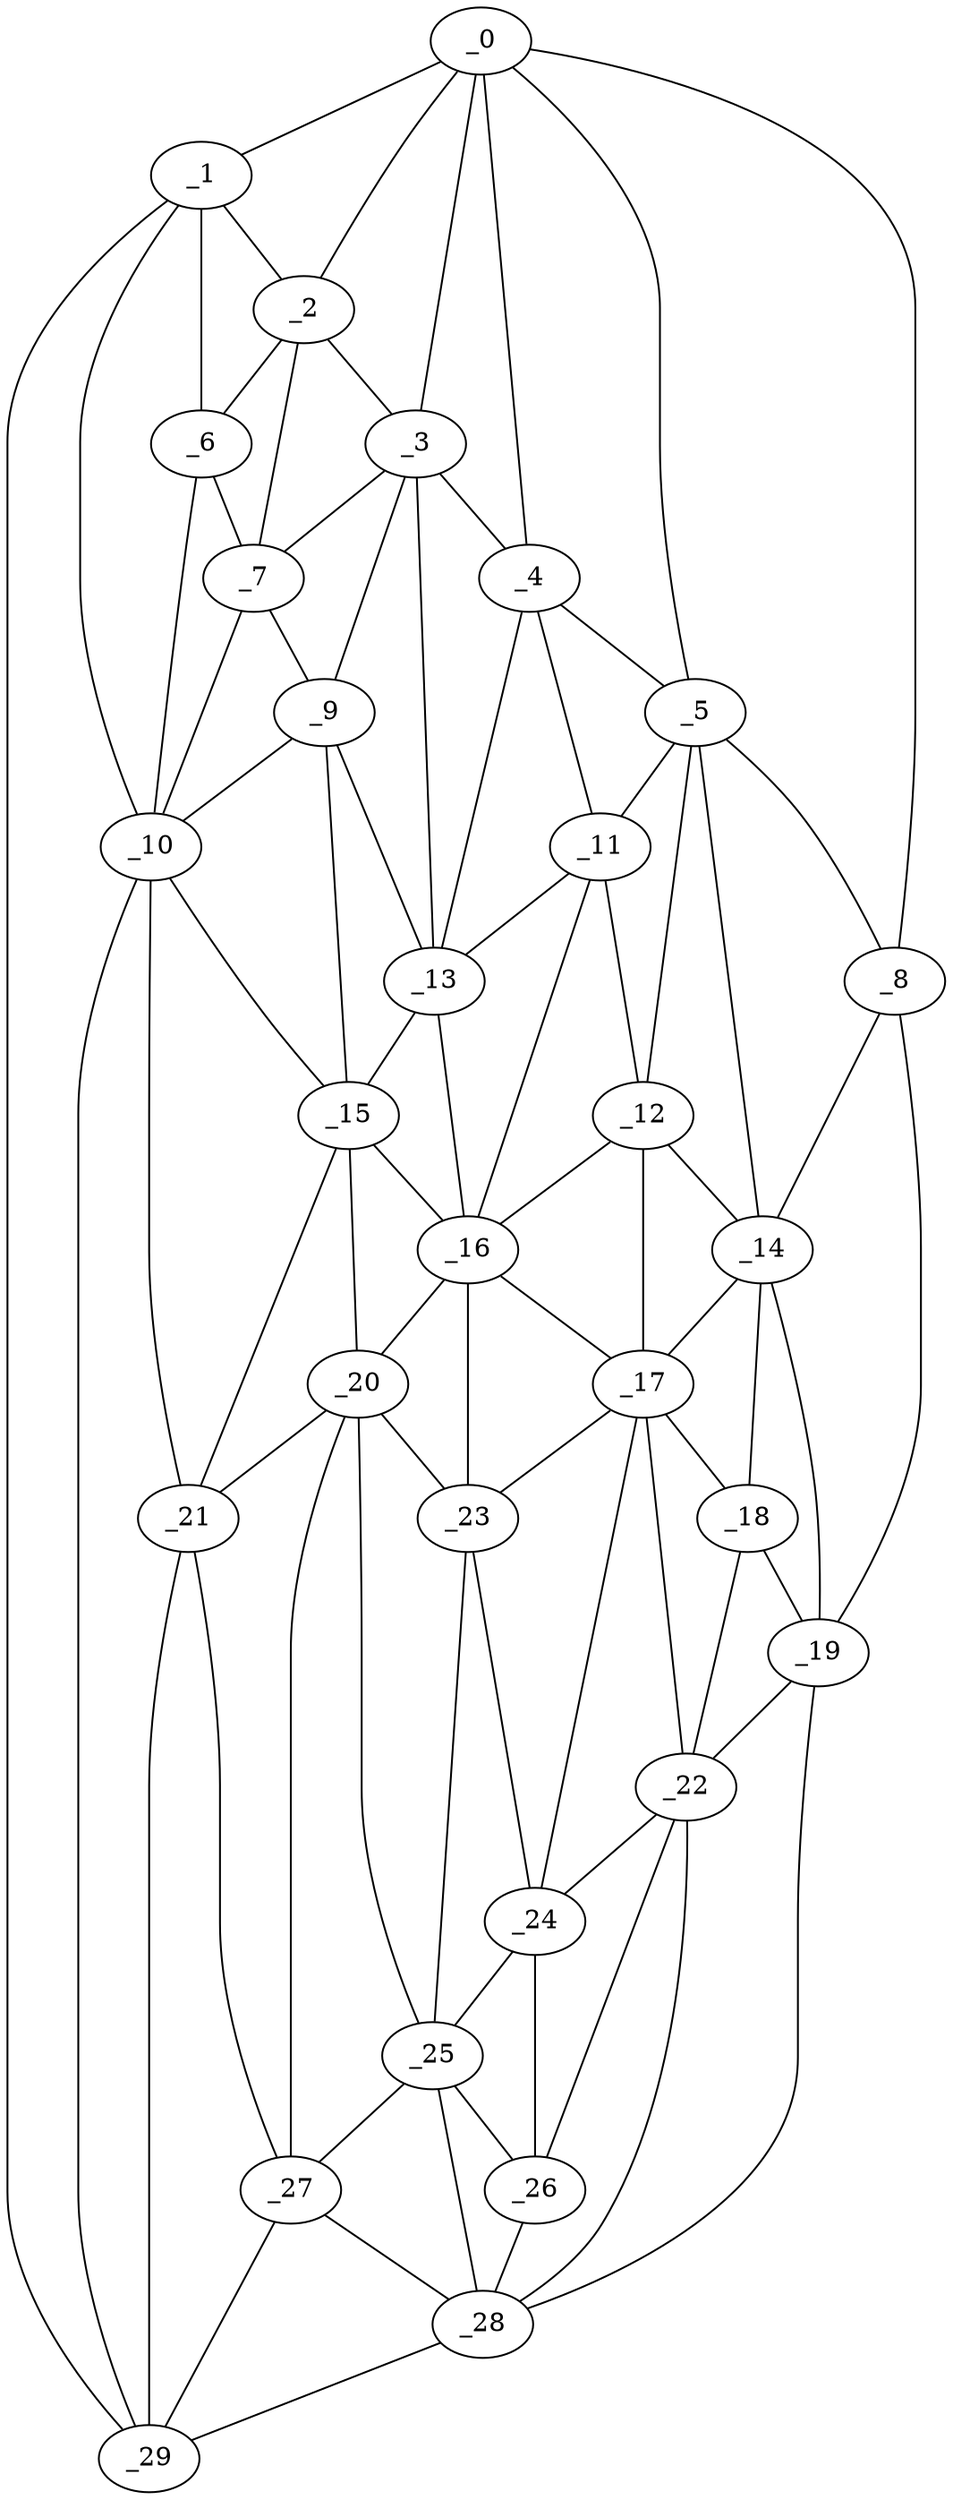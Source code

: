 graph "obj22__175.gxl" {
	_0	 [x=36,
		y=123];
	_1	 [x=39,
		y=9];
	_0 -- _1	 [valence=1];
	_2	 [x=43,
		y=70];
	_0 -- _2	 [valence=1];
	_3	 [x=43,
		y=83];
	_0 -- _3	 [valence=2];
	_4	 [x=43,
		y=91];
	_0 -- _4	 [valence=2];
	_5	 [x=43,
		y=103];
	_0 -- _5	 [valence=2];
	_8	 [x=54,
		y=127];
	_0 -- _8	 [valence=1];
	_1 -- _2	 [valence=1];
	_6	 [x=46,
		y=60];
	_1 -- _6	 [valence=1];
	_10	 [x=61,
		y=61];
	_1 -- _10	 [valence=2];
	_29	 [x=95,
		y=11];
	_1 -- _29	 [valence=1];
	_2 -- _3	 [valence=2];
	_2 -- _6	 [valence=2];
	_7	 [x=50,
		y=71];
	_2 -- _7	 [valence=1];
	_3 -- _4	 [valence=2];
	_3 -- _7	 [valence=2];
	_9	 [x=58,
		y=73];
	_3 -- _9	 [valence=2];
	_13	 [x=64,
		y=86];
	_3 -- _13	 [valence=2];
	_4 -- _5	 [valence=2];
	_11	 [x=63,
		y=94];
	_4 -- _11	 [valence=1];
	_4 -- _13	 [valence=2];
	_5 -- _8	 [valence=2];
	_5 -- _11	 [valence=2];
	_12	 [x=63,
		y=104];
	_5 -- _12	 [valence=2];
	_14	 [x=64,
		y=109];
	_5 -- _14	 [valence=2];
	_6 -- _7	 [valence=1];
	_6 -- _10	 [valence=2];
	_7 -- _9	 [valence=1];
	_7 -- _10	 [valence=2];
	_8 -- _14	 [valence=1];
	_19	 [x=76,
		y=125];
	_8 -- _19	 [valence=1];
	_9 -- _10	 [valence=2];
	_9 -- _13	 [valence=1];
	_15	 [x=69,
		y=77];
	_9 -- _15	 [valence=1];
	_10 -- _15	 [valence=2];
	_21	 [x=81,
		y=67];
	_10 -- _21	 [valence=2];
	_10 -- _29	 [valence=1];
	_11 -- _12	 [valence=2];
	_11 -- _13	 [valence=2];
	_16	 [x=69,
		y=93];
	_11 -- _16	 [valence=2];
	_12 -- _14	 [valence=2];
	_12 -- _16	 [valence=2];
	_17	 [x=73,
		y=103];
	_12 -- _17	 [valence=1];
	_13 -- _15	 [valence=1];
	_13 -- _16	 [valence=2];
	_14 -- _17	 [valence=2];
	_18	 [x=76,
		y=110];
	_14 -- _18	 [valence=1];
	_14 -- _19	 [valence=2];
	_15 -- _16	 [valence=2];
	_20	 [x=80,
		y=76];
	_15 -- _20	 [valence=1];
	_15 -- _21	 [valence=1];
	_16 -- _17	 [valence=2];
	_16 -- _20	 [valence=2];
	_23	 [x=86,
		y=91];
	_16 -- _23	 [valence=1];
	_17 -- _18	 [valence=2];
	_22	 [x=84,
		y=110];
	_17 -- _22	 [valence=2];
	_17 -- _23	 [valence=2];
	_24	 [x=89,
		y=101];
	_17 -- _24	 [valence=2];
	_18 -- _19	 [valence=1];
	_18 -- _22	 [valence=2];
	_19 -- _22	 [valence=2];
	_28	 [x=91,
		y=123];
	_19 -- _28	 [valence=1];
	_20 -- _21	 [valence=2];
	_20 -- _23	 [valence=1];
	_25	 [x=90,
		y=89];
	_20 -- _25	 [valence=2];
	_27	 [x=91,
		y=69];
	_20 -- _27	 [valence=2];
	_21 -- _27	 [valence=2];
	_21 -- _29	 [valence=2];
	_22 -- _24	 [valence=1];
	_26	 [x=90,
		y=107];
	_22 -- _26	 [valence=2];
	_22 -- _28	 [valence=1];
	_23 -- _24	 [valence=1];
	_23 -- _25	 [valence=2];
	_24 -- _25	 [valence=1];
	_24 -- _26	 [valence=2];
	_25 -- _26	 [valence=2];
	_25 -- _27	 [valence=2];
	_25 -- _28	 [valence=1];
	_26 -- _28	 [valence=2];
	_27 -- _28	 [valence=2];
	_27 -- _29	 [valence=1];
	_28 -- _29	 [valence=1];
}
